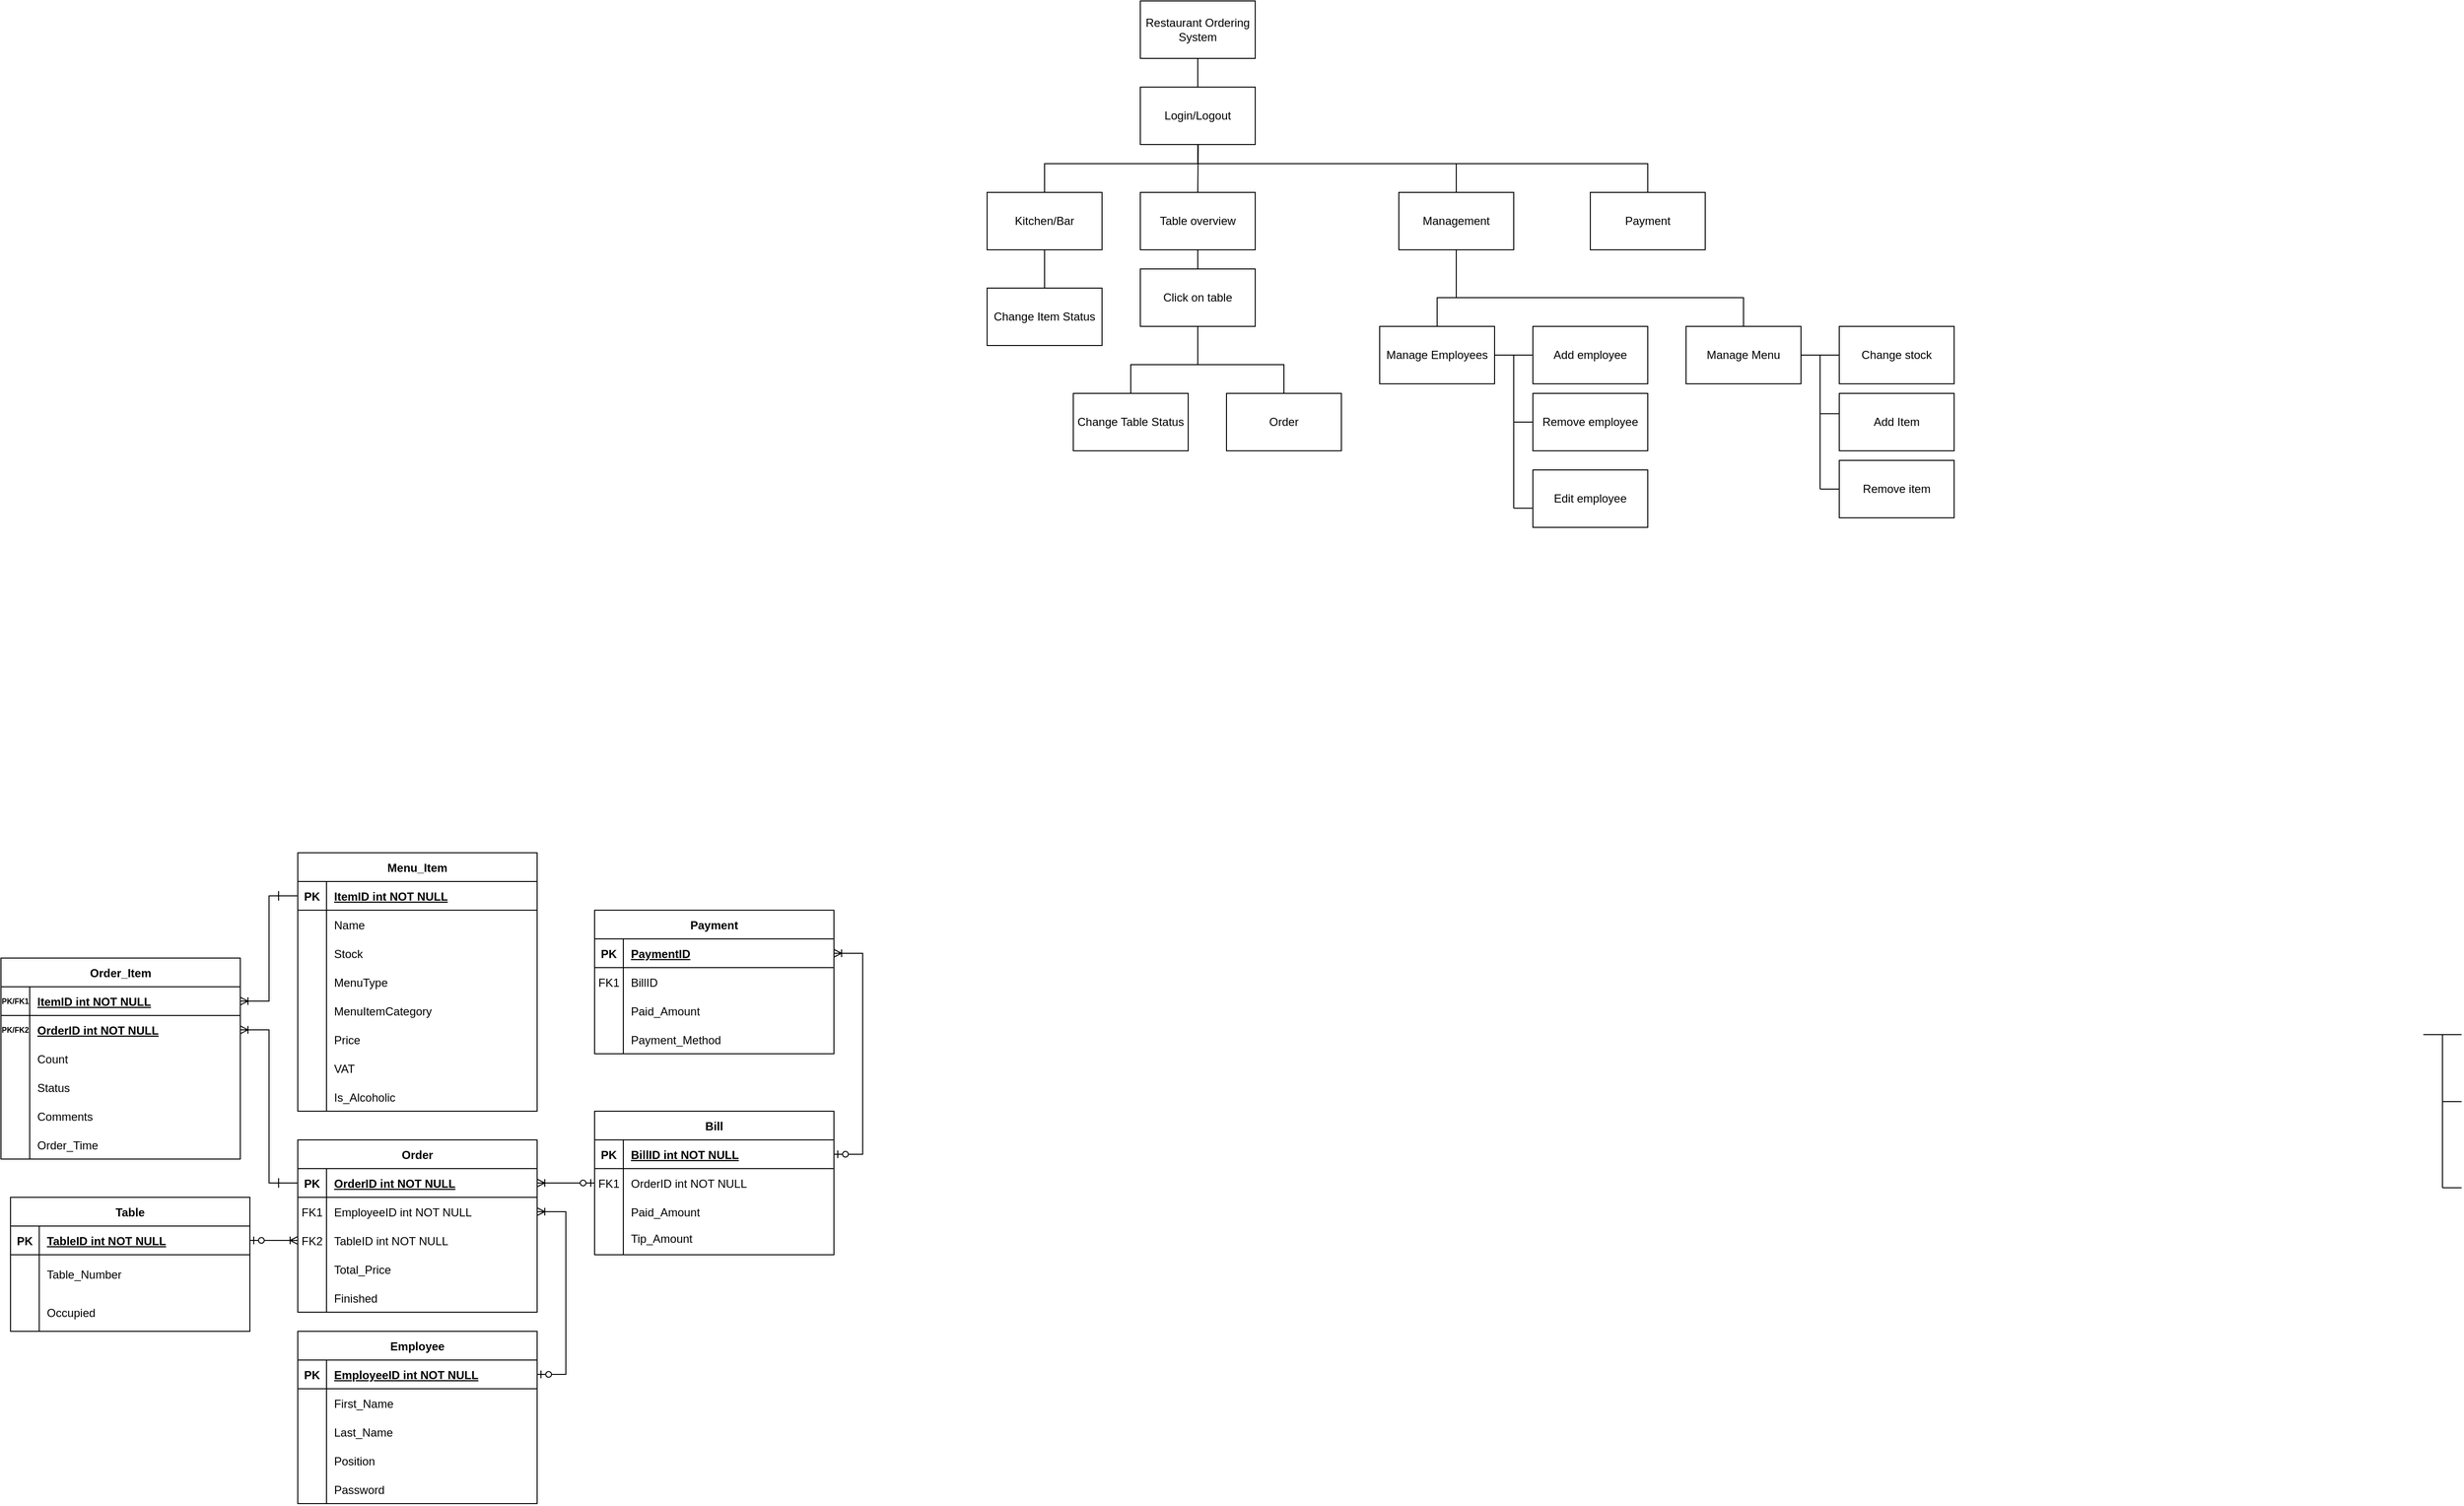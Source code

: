 <mxfile version="24.5.4" type="github">
  <diagram id="R2lEEEUBdFMjLlhIrx00" name="Page-1">
    <mxGraphModel dx="1018" dy="2791" grid="1" gridSize="10" guides="1" tooltips="1" connect="1" arrows="1" fold="1" page="1" pageScale="1" pageWidth="850" pageHeight="1100" math="0" shadow="0" extFonts="Permanent Marker^https://fonts.googleapis.com/css?family=Permanent+Marker">
      <root>
        <mxCell id="0" />
        <mxCell id="1" parent="0" />
        <mxCell id="b7wH9J0cJFTUyOy4iVLP-141" value="" style="group" vertex="1" connectable="0" parent="1">
          <mxGeometry x="100" y="-130" width="250.0" height="210" as="geometry" />
        </mxCell>
        <mxCell id="b7wH9J0cJFTUyOy4iVLP-11" value="Order_Item" style="shape=table;startSize=30;container=1;collapsible=1;childLayout=tableLayout;fixedRows=1;rowLines=0;fontStyle=1;align=center;resizeLast=1;" vertex="1" parent="b7wH9J0cJFTUyOy4iVLP-141">
          <mxGeometry width="250.0" height="210" as="geometry" />
        </mxCell>
        <mxCell id="b7wH9J0cJFTUyOy4iVLP-12" value="" style="shape=partialRectangle;collapsible=0;dropTarget=0;pointerEvents=0;fillColor=none;points=[[0,0.5],[1,0.5]];portConstraint=eastwest;top=0;left=0;right=0;bottom=1;" vertex="1" parent="b7wH9J0cJFTUyOy4iVLP-11">
          <mxGeometry y="30" width="250.0" height="30" as="geometry" />
        </mxCell>
        <mxCell id="b7wH9J0cJFTUyOy4iVLP-13" value="PK/FK1" style="shape=partialRectangle;overflow=hidden;connectable=0;fillColor=none;top=0;left=0;bottom=0;right=0;fontStyle=1;fontSize=8;" vertex="1" parent="b7wH9J0cJFTUyOy4iVLP-12">
          <mxGeometry width="30" height="30" as="geometry">
            <mxRectangle width="30" height="30" as="alternateBounds" />
          </mxGeometry>
        </mxCell>
        <mxCell id="b7wH9J0cJFTUyOy4iVLP-14" value="ItemID int NOT NULL " style="shape=partialRectangle;overflow=hidden;connectable=0;fillColor=none;top=0;left=0;bottom=0;right=0;align=left;spacingLeft=6;fontStyle=5;" vertex="1" parent="b7wH9J0cJFTUyOy4iVLP-12">
          <mxGeometry x="30" width="220.0" height="30" as="geometry">
            <mxRectangle width="220.0" height="30" as="alternateBounds" />
          </mxGeometry>
        </mxCell>
        <mxCell id="b7wH9J0cJFTUyOy4iVLP-15" value="" style="shape=partialRectangle;collapsible=0;dropTarget=0;pointerEvents=0;fillColor=none;points=[[0,0.5],[1,0.5]];portConstraint=eastwest;top=0;left=0;right=0;bottom=0;" vertex="1" parent="b7wH9J0cJFTUyOy4iVLP-11">
          <mxGeometry y="60" width="250.0" height="30" as="geometry" />
        </mxCell>
        <mxCell id="b7wH9J0cJFTUyOy4iVLP-16" value="PK/FK2" style="shape=partialRectangle;overflow=hidden;connectable=0;fillColor=none;top=0;left=0;bottom=0;right=0;fontSize=8;fontStyle=1" vertex="1" parent="b7wH9J0cJFTUyOy4iVLP-15">
          <mxGeometry width="30" height="30" as="geometry">
            <mxRectangle width="30" height="30" as="alternateBounds" />
          </mxGeometry>
        </mxCell>
        <mxCell id="b7wH9J0cJFTUyOy4iVLP-17" value="OrderID int NOT NULL" style="shape=partialRectangle;overflow=hidden;connectable=0;fillColor=none;top=0;left=0;bottom=0;right=0;align=left;spacingLeft=6;fontStyle=5" vertex="1" parent="b7wH9J0cJFTUyOy4iVLP-15">
          <mxGeometry x="30" width="220.0" height="30" as="geometry">
            <mxRectangle width="220.0" height="30" as="alternateBounds" />
          </mxGeometry>
        </mxCell>
        <mxCell id="b7wH9J0cJFTUyOy4iVLP-18" value="" style="shape=partialRectangle;collapsible=0;dropTarget=0;pointerEvents=0;fillColor=none;points=[[0,0.5],[1,0.5]];portConstraint=eastwest;top=0;left=0;right=0;bottom=0;" vertex="1" parent="b7wH9J0cJFTUyOy4iVLP-11">
          <mxGeometry y="90" width="250.0" height="30" as="geometry" />
        </mxCell>
        <mxCell id="b7wH9J0cJFTUyOy4iVLP-19" value="" style="shape=partialRectangle;overflow=hidden;connectable=0;fillColor=none;top=0;left=0;bottom=0;right=0;" vertex="1" parent="b7wH9J0cJFTUyOy4iVLP-18">
          <mxGeometry width="30" height="30" as="geometry">
            <mxRectangle width="30" height="30" as="alternateBounds" />
          </mxGeometry>
        </mxCell>
        <mxCell id="b7wH9J0cJFTUyOy4iVLP-20" value="Count" style="shape=partialRectangle;overflow=hidden;connectable=0;fillColor=none;top=0;left=0;bottom=0;right=0;align=left;spacingLeft=6;" vertex="1" parent="b7wH9J0cJFTUyOy4iVLP-18">
          <mxGeometry x="30" width="220.0" height="30" as="geometry">
            <mxRectangle width="220.0" height="30" as="alternateBounds" />
          </mxGeometry>
        </mxCell>
        <mxCell id="b7wH9J0cJFTUyOy4iVLP-134" value="" style="shape=partialRectangle;overflow=hidden;connectable=0;fillColor=none;top=0;left=0;bottom=0;right=0;" vertex="1" parent="b7wH9J0cJFTUyOy4iVLP-141">
          <mxGeometry y="120" width="30" height="30" as="geometry">
            <mxRectangle width="30" height="30" as="alternateBounds" />
          </mxGeometry>
        </mxCell>
        <mxCell id="b7wH9J0cJFTUyOy4iVLP-135" value="Status" style="shape=partialRectangle;overflow=hidden;connectable=0;fillColor=none;top=0;left=0;bottom=0;right=0;align=left;spacingLeft=6;" vertex="1" parent="b7wH9J0cJFTUyOy4iVLP-141">
          <mxGeometry x="30" y="120" width="220.0" height="30" as="geometry">
            <mxRectangle width="220.0" height="30" as="alternateBounds" />
          </mxGeometry>
        </mxCell>
        <mxCell id="b7wH9J0cJFTUyOy4iVLP-136" value="" style="shape=partialRectangle;overflow=hidden;connectable=0;fillColor=none;top=0;left=0;bottom=0;right=0;" vertex="1" parent="b7wH9J0cJFTUyOy4iVLP-141">
          <mxGeometry y="145" width="30" height="30" as="geometry">
            <mxRectangle width="30" height="30" as="alternateBounds" />
          </mxGeometry>
        </mxCell>
        <mxCell id="b7wH9J0cJFTUyOy4iVLP-137" value="Comments" style="shape=partialRectangle;overflow=hidden;connectable=0;fillColor=none;top=0;left=0;bottom=0;right=0;align=left;spacingLeft=6;" vertex="1" parent="b7wH9J0cJFTUyOy4iVLP-141">
          <mxGeometry x="30" y="150" width="220.0" height="30" as="geometry">
            <mxRectangle width="220.0" height="30" as="alternateBounds" />
          </mxGeometry>
        </mxCell>
        <mxCell id="b7wH9J0cJFTUyOy4iVLP-138" value="" style="shape=partialRectangle;overflow=hidden;connectable=0;fillColor=none;top=0;left=0;bottom=0;right=0;" vertex="1" parent="b7wH9J0cJFTUyOy4iVLP-141">
          <mxGeometry y="180" width="30" height="30" as="geometry">
            <mxRectangle width="30" height="30" as="alternateBounds" />
          </mxGeometry>
        </mxCell>
        <mxCell id="b7wH9J0cJFTUyOy4iVLP-139" value="Order_Time" style="shape=partialRectangle;overflow=hidden;connectable=0;fillColor=none;top=0;left=0;bottom=0;right=0;align=left;spacingLeft=6;" vertex="1" parent="b7wH9J0cJFTUyOy4iVLP-141">
          <mxGeometry x="30" y="180" width="220.0" height="30" as="geometry">
            <mxRectangle width="220.0" height="30" as="alternateBounds" />
          </mxGeometry>
        </mxCell>
        <mxCell id="b7wH9J0cJFTUyOy4iVLP-140" value="" style="endArrow=none;html=1;rounded=0;" edge="1" parent="b7wH9J0cJFTUyOy4iVLP-141">
          <mxGeometry width="50" height="50" relative="1" as="geometry">
            <mxPoint x="30" y="210" as="sourcePoint" />
            <mxPoint x="30" y="120" as="targetPoint" />
          </mxGeometry>
        </mxCell>
        <mxCell id="b7wH9J0cJFTUyOy4iVLP-147" value="" style="group" vertex="1" connectable="0" parent="1">
          <mxGeometry x="720" y="30" width="250" height="150" as="geometry" />
        </mxCell>
        <mxCell id="b7wH9J0cJFTUyOy4iVLP-119" value="Bill" style="shape=table;startSize=30;container=1;collapsible=1;childLayout=tableLayout;fixedRows=1;rowLines=0;fontStyle=1;align=center;resizeLast=1;" vertex="1" parent="b7wH9J0cJFTUyOy4iVLP-147">
          <mxGeometry width="250" height="150.0" as="geometry" />
        </mxCell>
        <mxCell id="b7wH9J0cJFTUyOy4iVLP-120" value="" style="shape=partialRectangle;collapsible=0;dropTarget=0;pointerEvents=0;fillColor=none;points=[[0,0.5],[1,0.5]];portConstraint=eastwest;top=0;left=0;right=0;bottom=1;" vertex="1" parent="b7wH9J0cJFTUyOy4iVLP-119">
          <mxGeometry y="30" width="250" height="30" as="geometry" />
        </mxCell>
        <mxCell id="b7wH9J0cJFTUyOy4iVLP-121" value="PK" style="shape=partialRectangle;overflow=hidden;connectable=0;fillColor=none;top=0;left=0;bottom=0;right=0;fontStyle=1;" vertex="1" parent="b7wH9J0cJFTUyOy4iVLP-120">
          <mxGeometry width="30" height="30" as="geometry">
            <mxRectangle width="30" height="30" as="alternateBounds" />
          </mxGeometry>
        </mxCell>
        <mxCell id="b7wH9J0cJFTUyOy4iVLP-122" value="BillID int NOT NULL " style="shape=partialRectangle;overflow=hidden;connectable=0;fillColor=none;top=0;left=0;bottom=0;right=0;align=left;spacingLeft=6;fontStyle=5;" vertex="1" parent="b7wH9J0cJFTUyOy4iVLP-120">
          <mxGeometry x="30" width="220" height="30" as="geometry">
            <mxRectangle width="220" height="30" as="alternateBounds" />
          </mxGeometry>
        </mxCell>
        <mxCell id="b7wH9J0cJFTUyOy4iVLP-123" value="" style="shape=partialRectangle;collapsible=0;dropTarget=0;pointerEvents=0;fillColor=none;points=[[0,0.5],[1,0.5]];portConstraint=eastwest;top=0;left=0;right=0;bottom=0;" vertex="1" parent="b7wH9J0cJFTUyOy4iVLP-119">
          <mxGeometry y="60" width="250" height="30" as="geometry" />
        </mxCell>
        <mxCell id="b7wH9J0cJFTUyOy4iVLP-124" value="FK1" style="shape=partialRectangle;overflow=hidden;connectable=0;fillColor=none;top=0;left=0;bottom=0;right=0;" vertex="1" parent="b7wH9J0cJFTUyOy4iVLP-123">
          <mxGeometry width="30" height="30" as="geometry">
            <mxRectangle width="30" height="30" as="alternateBounds" />
          </mxGeometry>
        </mxCell>
        <mxCell id="b7wH9J0cJFTUyOy4iVLP-125" value="OrderID int NOT NULL" style="shape=partialRectangle;overflow=hidden;connectable=0;fillColor=none;top=0;left=0;bottom=0;right=0;align=left;spacingLeft=6;" vertex="1" parent="b7wH9J0cJFTUyOy4iVLP-123">
          <mxGeometry x="30" width="220" height="30" as="geometry">
            <mxRectangle width="220" height="30" as="alternateBounds" />
          </mxGeometry>
        </mxCell>
        <mxCell id="b7wH9J0cJFTUyOy4iVLP-126" value="" style="shape=partialRectangle;collapsible=0;dropTarget=0;pointerEvents=0;fillColor=none;points=[[0,0.5],[1,0.5]];portConstraint=eastwest;top=0;left=0;right=0;bottom=0;" vertex="1" parent="b7wH9J0cJFTUyOy4iVLP-119">
          <mxGeometry y="90" width="250" height="30" as="geometry" />
        </mxCell>
        <mxCell id="b7wH9J0cJFTUyOy4iVLP-127" value="" style="shape=partialRectangle;overflow=hidden;connectable=0;fillColor=none;top=0;left=0;bottom=0;right=0;" vertex="1" parent="b7wH9J0cJFTUyOy4iVLP-126">
          <mxGeometry width="30" height="30" as="geometry">
            <mxRectangle width="30" height="30" as="alternateBounds" />
          </mxGeometry>
        </mxCell>
        <mxCell id="b7wH9J0cJFTUyOy4iVLP-128" value="Paid_Amount" style="shape=partialRectangle;overflow=hidden;connectable=0;fillColor=none;top=0;left=0;bottom=0;right=0;align=left;spacingLeft=6;" vertex="1" parent="b7wH9J0cJFTUyOy4iVLP-126">
          <mxGeometry x="30" width="220" height="30" as="geometry">
            <mxRectangle width="220" height="30" as="alternateBounds" />
          </mxGeometry>
        </mxCell>
        <mxCell id="b7wH9J0cJFTUyOy4iVLP-142" value="" style="shape=partialRectangle;overflow=hidden;connectable=0;fillColor=none;top=0;left=0;bottom=0;right=0;" vertex="1" parent="b7wH9J0cJFTUyOy4iVLP-147">
          <mxGeometry y="100" width="30" height="25" as="geometry">
            <mxRectangle width="30" height="30" as="alternateBounds" />
          </mxGeometry>
        </mxCell>
        <mxCell id="b7wH9J0cJFTUyOy4iVLP-143" value="Tip_Amount" style="shape=partialRectangle;overflow=hidden;connectable=0;fillColor=none;top=0;left=0;bottom=0;right=0;align=left;spacingLeft=6;" vertex="1" parent="b7wH9J0cJFTUyOy4iVLP-147">
          <mxGeometry x="30" y="120" width="220" height="25" as="geometry">
            <mxRectangle width="220" height="30" as="alternateBounds" />
          </mxGeometry>
        </mxCell>
        <mxCell id="b7wH9J0cJFTUyOy4iVLP-146" value="" style="endArrow=none;html=1;rounded=0;" edge="1" parent="b7wH9J0cJFTUyOy4iVLP-147">
          <mxGeometry width="50" height="50" relative="1" as="geometry">
            <mxPoint x="30" y="150" as="sourcePoint" />
            <mxPoint x="30" y="100" as="targetPoint" />
          </mxGeometry>
        </mxCell>
        <mxCell id="b7wH9J0cJFTUyOy4iVLP-159" value="" style="group" vertex="1" connectable="0" parent="1">
          <mxGeometry x="410" y="60" width="250" height="180" as="geometry" />
        </mxCell>
        <mxCell id="C-vyLk0tnHw3VtMMgP7b-2" value="Order" style="shape=table;startSize=30;container=1;collapsible=1;childLayout=tableLayout;fixedRows=1;rowLines=0;fontStyle=1;align=center;resizeLast=1;" parent="b7wH9J0cJFTUyOy4iVLP-159" vertex="1">
          <mxGeometry width="250" height="180" as="geometry" />
        </mxCell>
        <mxCell id="C-vyLk0tnHw3VtMMgP7b-3" value="" style="shape=partialRectangle;collapsible=0;dropTarget=0;pointerEvents=0;fillColor=none;points=[[0,0.5],[1,0.5]];portConstraint=eastwest;top=0;left=0;right=0;bottom=1;" parent="C-vyLk0tnHw3VtMMgP7b-2" vertex="1">
          <mxGeometry y="30" width="250" height="30" as="geometry" />
        </mxCell>
        <mxCell id="C-vyLk0tnHw3VtMMgP7b-4" value="PK" style="shape=partialRectangle;overflow=hidden;connectable=0;fillColor=none;top=0;left=0;bottom=0;right=0;fontStyle=1;" parent="C-vyLk0tnHw3VtMMgP7b-3" vertex="1">
          <mxGeometry width="30" height="30" as="geometry">
            <mxRectangle width="30" height="30" as="alternateBounds" />
          </mxGeometry>
        </mxCell>
        <mxCell id="C-vyLk0tnHw3VtMMgP7b-5" value="OrderID int NOT NULL " style="shape=partialRectangle;overflow=hidden;connectable=0;fillColor=none;top=0;left=0;bottom=0;right=0;align=left;spacingLeft=6;fontStyle=5;" parent="C-vyLk0tnHw3VtMMgP7b-3" vertex="1">
          <mxGeometry x="30" width="220" height="30" as="geometry">
            <mxRectangle width="220" height="30" as="alternateBounds" />
          </mxGeometry>
        </mxCell>
        <mxCell id="C-vyLk0tnHw3VtMMgP7b-6" value="" style="shape=partialRectangle;collapsible=0;dropTarget=0;pointerEvents=0;fillColor=none;points=[[0,0.5],[1,0.5]];portConstraint=eastwest;top=0;left=0;right=0;bottom=0;" parent="C-vyLk0tnHw3VtMMgP7b-2" vertex="1">
          <mxGeometry y="60" width="250" height="30" as="geometry" />
        </mxCell>
        <mxCell id="C-vyLk0tnHw3VtMMgP7b-7" value="FK1" style="shape=partialRectangle;overflow=hidden;connectable=0;fillColor=none;top=0;left=0;bottom=0;right=0;" parent="C-vyLk0tnHw3VtMMgP7b-6" vertex="1">
          <mxGeometry width="30" height="30" as="geometry">
            <mxRectangle width="30" height="30" as="alternateBounds" />
          </mxGeometry>
        </mxCell>
        <mxCell id="C-vyLk0tnHw3VtMMgP7b-8" value="EmployeeID int NOT NULL" style="shape=partialRectangle;overflow=hidden;connectable=0;fillColor=none;top=0;left=0;bottom=0;right=0;align=left;spacingLeft=6;" parent="C-vyLk0tnHw3VtMMgP7b-6" vertex="1">
          <mxGeometry x="30" width="220" height="30" as="geometry">
            <mxRectangle width="220" height="30" as="alternateBounds" />
          </mxGeometry>
        </mxCell>
        <mxCell id="C-vyLk0tnHw3VtMMgP7b-9" value="" style="shape=partialRectangle;collapsible=0;dropTarget=0;pointerEvents=0;fillColor=none;points=[[0,0.5],[1,0.5]];portConstraint=eastwest;top=0;left=0;right=0;bottom=0;" parent="C-vyLk0tnHw3VtMMgP7b-2" vertex="1">
          <mxGeometry y="90" width="250" height="30" as="geometry" />
        </mxCell>
        <mxCell id="C-vyLk0tnHw3VtMMgP7b-10" value="FK2" style="shape=partialRectangle;overflow=hidden;connectable=0;fillColor=none;top=0;left=0;bottom=0;right=0;" parent="C-vyLk0tnHw3VtMMgP7b-9" vertex="1">
          <mxGeometry width="30" height="30" as="geometry">
            <mxRectangle width="30" height="30" as="alternateBounds" />
          </mxGeometry>
        </mxCell>
        <mxCell id="C-vyLk0tnHw3VtMMgP7b-11" value="TableID int NOT NULL" style="shape=partialRectangle;overflow=hidden;connectable=0;fillColor=none;top=0;left=0;bottom=0;right=0;align=left;spacingLeft=6;" parent="C-vyLk0tnHw3VtMMgP7b-9" vertex="1">
          <mxGeometry x="30" width="220" height="30" as="geometry">
            <mxRectangle width="220" height="30" as="alternateBounds" />
          </mxGeometry>
        </mxCell>
        <mxCell id="b7wH9J0cJFTUyOy4iVLP-154" value="" style="shape=partialRectangle;overflow=hidden;connectable=0;fillColor=none;top=0;left=0;bottom=0;right=0;" vertex="1" parent="b7wH9J0cJFTUyOy4iVLP-159">
          <mxGeometry y="120" width="30" height="30" as="geometry">
            <mxRectangle width="30" height="30" as="alternateBounds" />
          </mxGeometry>
        </mxCell>
        <mxCell id="b7wH9J0cJFTUyOy4iVLP-155" value="Total_Price" style="shape=partialRectangle;overflow=hidden;connectable=0;fillColor=none;top=0;left=0;bottom=0;right=0;align=left;spacingLeft=6;" vertex="1" parent="b7wH9J0cJFTUyOy4iVLP-159">
          <mxGeometry x="30" y="120" width="220" height="30" as="geometry">
            <mxRectangle width="220" height="30" as="alternateBounds" />
          </mxGeometry>
        </mxCell>
        <mxCell id="b7wH9J0cJFTUyOy4iVLP-156" value="" style="shape=partialRectangle;overflow=hidden;connectable=0;fillColor=none;top=0;left=0;bottom=0;right=0;" vertex="1" parent="b7wH9J0cJFTUyOy4iVLP-159">
          <mxGeometry y="150" width="30" height="30" as="geometry">
            <mxRectangle width="30" height="30" as="alternateBounds" />
          </mxGeometry>
        </mxCell>
        <mxCell id="b7wH9J0cJFTUyOy4iVLP-157" value="Finished" style="shape=partialRectangle;overflow=hidden;connectable=0;fillColor=none;top=0;left=0;bottom=0;right=0;align=left;spacingLeft=6;" vertex="1" parent="b7wH9J0cJFTUyOy4iVLP-159">
          <mxGeometry x="30" y="150" width="220" height="30" as="geometry">
            <mxRectangle width="220" height="30" as="alternateBounds" />
          </mxGeometry>
        </mxCell>
        <mxCell id="b7wH9J0cJFTUyOy4iVLP-158" value="" style="endArrow=none;html=1;rounded=0;" edge="1" parent="b7wH9J0cJFTUyOy4iVLP-159">
          <mxGeometry width="50" height="50" relative="1" as="geometry">
            <mxPoint x="30" y="180" as="sourcePoint" />
            <mxPoint x="30" y="120" as="targetPoint" />
          </mxGeometry>
        </mxCell>
        <mxCell id="b7wH9J0cJFTUyOy4iVLP-160" value="" style="group" vertex="1" connectable="0" parent="1">
          <mxGeometry x="110" y="120" width="250" height="140" as="geometry" />
        </mxCell>
        <mxCell id="C-vyLk0tnHw3VtMMgP7b-23" value="Table" style="shape=table;startSize=30;container=1;collapsible=1;childLayout=tableLayout;fixedRows=1;rowLines=0;fontStyle=1;align=center;resizeLast=1;" parent="b7wH9J0cJFTUyOy4iVLP-160" vertex="1">
          <mxGeometry width="250" height="140" as="geometry" />
        </mxCell>
        <mxCell id="C-vyLk0tnHw3VtMMgP7b-24" value="" style="shape=partialRectangle;collapsible=0;dropTarget=0;pointerEvents=0;fillColor=none;points=[[0,0.5],[1,0.5]];portConstraint=eastwest;top=0;left=0;right=0;bottom=1;" parent="C-vyLk0tnHw3VtMMgP7b-23" vertex="1">
          <mxGeometry y="30" width="250" height="30" as="geometry" />
        </mxCell>
        <mxCell id="C-vyLk0tnHw3VtMMgP7b-25" value="PK" style="shape=partialRectangle;overflow=hidden;connectable=0;fillColor=none;top=0;left=0;bottom=0;right=0;fontStyle=1;" parent="C-vyLk0tnHw3VtMMgP7b-24" vertex="1">
          <mxGeometry width="30" height="30" as="geometry">
            <mxRectangle width="30" height="30" as="alternateBounds" />
          </mxGeometry>
        </mxCell>
        <mxCell id="C-vyLk0tnHw3VtMMgP7b-26" value="TableID int NOT NULL " style="shape=partialRectangle;overflow=hidden;connectable=0;fillColor=none;top=0;left=0;bottom=0;right=0;align=left;spacingLeft=6;fontStyle=5;" parent="C-vyLk0tnHw3VtMMgP7b-24" vertex="1">
          <mxGeometry x="30" width="220" height="30" as="geometry">
            <mxRectangle width="220" height="30" as="alternateBounds" />
          </mxGeometry>
        </mxCell>
        <mxCell id="C-vyLk0tnHw3VtMMgP7b-27" value="" style="shape=partialRectangle;collapsible=0;dropTarget=0;pointerEvents=0;fillColor=none;points=[[0,0.5],[1,0.5]];portConstraint=eastwest;top=0;left=0;right=0;bottom=0;" parent="C-vyLk0tnHw3VtMMgP7b-23" vertex="1">
          <mxGeometry y="60" width="250" height="40" as="geometry" />
        </mxCell>
        <mxCell id="C-vyLk0tnHw3VtMMgP7b-28" value="" style="shape=partialRectangle;overflow=hidden;connectable=0;fillColor=none;top=0;left=0;bottom=0;right=0;" parent="C-vyLk0tnHw3VtMMgP7b-27" vertex="1">
          <mxGeometry width="30" height="40" as="geometry">
            <mxRectangle width="30" height="40" as="alternateBounds" />
          </mxGeometry>
        </mxCell>
        <mxCell id="C-vyLk0tnHw3VtMMgP7b-29" value="Table_Number" style="shape=partialRectangle;overflow=hidden;connectable=0;fillColor=none;top=0;left=0;bottom=0;right=0;align=left;spacingLeft=6;" parent="C-vyLk0tnHw3VtMMgP7b-27" vertex="1">
          <mxGeometry x="30" width="220" height="40" as="geometry">
            <mxRectangle width="220" height="40" as="alternateBounds" />
          </mxGeometry>
        </mxCell>
        <mxCell id="b7wH9J0cJFTUyOy4iVLP-148" value="" style="shape=partialRectangle;overflow=hidden;connectable=0;fillColor=none;top=0;left=0;bottom=0;right=0;" vertex="1" parent="b7wH9J0cJFTUyOy4iVLP-160">
          <mxGeometry y="100" width="30" height="40" as="geometry">
            <mxRectangle width="30" height="40" as="alternateBounds" />
          </mxGeometry>
        </mxCell>
        <mxCell id="b7wH9J0cJFTUyOy4iVLP-149" value="Occupied" style="shape=partialRectangle;overflow=hidden;connectable=0;fillColor=none;top=0;left=0;bottom=0;right=0;align=left;spacingLeft=6;" vertex="1" parent="b7wH9J0cJFTUyOy4iVLP-160">
          <mxGeometry x="30" y="100" width="220" height="40" as="geometry">
            <mxRectangle width="220" height="40" as="alternateBounds" />
          </mxGeometry>
        </mxCell>
        <mxCell id="b7wH9J0cJFTUyOy4iVLP-152" value="" style="endArrow=none;html=1;rounded=0;" edge="1" parent="b7wH9J0cJFTUyOy4iVLP-160">
          <mxGeometry width="50" height="50" relative="1" as="geometry">
            <mxPoint x="30" y="140" as="sourcePoint" />
            <mxPoint x="30" y="100" as="targetPoint" />
          </mxGeometry>
        </mxCell>
        <mxCell id="b7wH9J0cJFTUyOy4iVLP-166" value="" style="group" vertex="1" connectable="0" parent="1">
          <mxGeometry x="410" y="260" width="250" height="180" as="geometry" />
        </mxCell>
        <mxCell id="C-vyLk0tnHw3VtMMgP7b-13" value="Employee" style="shape=table;startSize=30;container=1;collapsible=1;childLayout=tableLayout;fixedRows=1;rowLines=0;fontStyle=1;align=center;resizeLast=1;" parent="b7wH9J0cJFTUyOy4iVLP-166" vertex="1">
          <mxGeometry width="250" height="180" as="geometry" />
        </mxCell>
        <mxCell id="C-vyLk0tnHw3VtMMgP7b-14" value="" style="shape=partialRectangle;collapsible=0;dropTarget=0;pointerEvents=0;fillColor=none;points=[[0,0.5],[1,0.5]];portConstraint=eastwest;top=0;left=0;right=0;bottom=1;" parent="C-vyLk0tnHw3VtMMgP7b-13" vertex="1">
          <mxGeometry y="30" width="250" height="30" as="geometry" />
        </mxCell>
        <mxCell id="C-vyLk0tnHw3VtMMgP7b-15" value="PK" style="shape=partialRectangle;overflow=hidden;connectable=0;fillColor=none;top=0;left=0;bottom=0;right=0;fontStyle=1;" parent="C-vyLk0tnHw3VtMMgP7b-14" vertex="1">
          <mxGeometry width="30" height="30" as="geometry">
            <mxRectangle width="30" height="30" as="alternateBounds" />
          </mxGeometry>
        </mxCell>
        <mxCell id="C-vyLk0tnHw3VtMMgP7b-16" value="EmployeeID int NOT NULL " style="shape=partialRectangle;overflow=hidden;connectable=0;fillColor=none;top=0;left=0;bottom=0;right=0;align=left;spacingLeft=6;fontStyle=5;" parent="C-vyLk0tnHw3VtMMgP7b-14" vertex="1">
          <mxGeometry x="30" width="220" height="30" as="geometry">
            <mxRectangle width="220" height="30" as="alternateBounds" />
          </mxGeometry>
        </mxCell>
        <mxCell id="C-vyLk0tnHw3VtMMgP7b-17" value="" style="shape=partialRectangle;collapsible=0;dropTarget=0;pointerEvents=0;fillColor=none;points=[[0,0.5],[1,0.5]];portConstraint=eastwest;top=0;left=0;right=0;bottom=0;" parent="C-vyLk0tnHw3VtMMgP7b-13" vertex="1">
          <mxGeometry y="60" width="250" height="30" as="geometry" />
        </mxCell>
        <mxCell id="C-vyLk0tnHw3VtMMgP7b-18" value="" style="shape=partialRectangle;overflow=hidden;connectable=0;fillColor=none;top=0;left=0;bottom=0;right=0;" parent="C-vyLk0tnHw3VtMMgP7b-17" vertex="1">
          <mxGeometry width="30" height="30" as="geometry">
            <mxRectangle width="30" height="30" as="alternateBounds" />
          </mxGeometry>
        </mxCell>
        <mxCell id="C-vyLk0tnHw3VtMMgP7b-19" value="First_Name" style="shape=partialRectangle;overflow=hidden;connectable=0;fillColor=none;top=0;left=0;bottom=0;right=0;align=left;spacingLeft=6;" parent="C-vyLk0tnHw3VtMMgP7b-17" vertex="1">
          <mxGeometry x="30" width="220" height="30" as="geometry">
            <mxRectangle width="220" height="30" as="alternateBounds" />
          </mxGeometry>
        </mxCell>
        <mxCell id="C-vyLk0tnHw3VtMMgP7b-20" value="" style="shape=partialRectangle;collapsible=0;dropTarget=0;pointerEvents=0;fillColor=none;points=[[0,0.5],[1,0.5]];portConstraint=eastwest;top=0;left=0;right=0;bottom=0;" parent="C-vyLk0tnHw3VtMMgP7b-13" vertex="1">
          <mxGeometry y="90" width="250" height="30" as="geometry" />
        </mxCell>
        <mxCell id="C-vyLk0tnHw3VtMMgP7b-21" value="" style="shape=partialRectangle;overflow=hidden;connectable=0;fillColor=none;top=0;left=0;bottom=0;right=0;" parent="C-vyLk0tnHw3VtMMgP7b-20" vertex="1">
          <mxGeometry width="30" height="30" as="geometry">
            <mxRectangle width="30" height="30" as="alternateBounds" />
          </mxGeometry>
        </mxCell>
        <mxCell id="C-vyLk0tnHw3VtMMgP7b-22" value="Last_Name" style="shape=partialRectangle;overflow=hidden;connectable=0;fillColor=none;top=0;left=0;bottom=0;right=0;align=left;spacingLeft=6;" parent="C-vyLk0tnHw3VtMMgP7b-20" vertex="1">
          <mxGeometry x="30" width="220" height="30" as="geometry">
            <mxRectangle width="220" height="30" as="alternateBounds" />
          </mxGeometry>
        </mxCell>
        <mxCell id="b7wH9J0cJFTUyOy4iVLP-161" value="" style="shape=partialRectangle;overflow=hidden;connectable=0;fillColor=none;top=0;left=0;bottom=0;right=0;" vertex="1" parent="b7wH9J0cJFTUyOy4iVLP-166">
          <mxGeometry y="120" width="30" height="30" as="geometry">
            <mxRectangle width="30" height="30" as="alternateBounds" />
          </mxGeometry>
        </mxCell>
        <mxCell id="b7wH9J0cJFTUyOy4iVLP-162" value="Position" style="shape=partialRectangle;overflow=hidden;connectable=0;fillColor=none;top=0;left=0;bottom=0;right=0;align=left;spacingLeft=6;" vertex="1" parent="b7wH9J0cJFTUyOy4iVLP-166">
          <mxGeometry x="30" y="120" width="220" height="30" as="geometry">
            <mxRectangle width="220" height="30" as="alternateBounds" />
          </mxGeometry>
        </mxCell>
        <mxCell id="b7wH9J0cJFTUyOy4iVLP-163" value="" style="shape=partialRectangle;overflow=hidden;connectable=0;fillColor=none;top=0;left=0;bottom=0;right=0;" vertex="1" parent="b7wH9J0cJFTUyOy4iVLP-166">
          <mxGeometry y="150" width="30" height="30" as="geometry">
            <mxRectangle width="30" height="30" as="alternateBounds" />
          </mxGeometry>
        </mxCell>
        <mxCell id="b7wH9J0cJFTUyOy4iVLP-164" value="Password" style="shape=partialRectangle;overflow=hidden;connectable=0;fillColor=none;top=0;left=0;bottom=0;right=0;align=left;spacingLeft=6;" vertex="1" parent="b7wH9J0cJFTUyOy4iVLP-166">
          <mxGeometry x="30" y="150" width="220" height="30" as="geometry">
            <mxRectangle width="220" height="30" as="alternateBounds" />
          </mxGeometry>
        </mxCell>
        <mxCell id="b7wH9J0cJFTUyOy4iVLP-165" value="" style="endArrow=none;html=1;rounded=0;" edge="1" parent="b7wH9J0cJFTUyOy4iVLP-166">
          <mxGeometry width="50" height="50" relative="1" as="geometry">
            <mxPoint x="30" y="180" as="sourcePoint" />
            <mxPoint x="30" y="120" as="targetPoint" />
          </mxGeometry>
        </mxCell>
        <mxCell id="b7wH9J0cJFTUyOy4iVLP-181" value="" style="group" vertex="1" connectable="0" parent="1">
          <mxGeometry x="410" y="-240" width="250" height="270" as="geometry" />
        </mxCell>
        <mxCell id="b7wH9J0cJFTUyOy4iVLP-1" value="Menu_Item" style="shape=table;startSize=30;container=1;collapsible=1;childLayout=tableLayout;fixedRows=1;rowLines=0;fontStyle=1;align=center;resizeLast=1;" vertex="1" parent="b7wH9J0cJFTUyOy4iVLP-181">
          <mxGeometry width="250" height="270" as="geometry" />
        </mxCell>
        <mxCell id="b7wH9J0cJFTUyOy4iVLP-2" value="" style="shape=partialRectangle;collapsible=0;dropTarget=0;pointerEvents=0;fillColor=none;points=[[0,0.5],[1,0.5]];portConstraint=eastwest;top=0;left=0;right=0;bottom=1;" vertex="1" parent="b7wH9J0cJFTUyOy4iVLP-1">
          <mxGeometry y="30" width="250" height="30" as="geometry" />
        </mxCell>
        <mxCell id="b7wH9J0cJFTUyOy4iVLP-3" value="PK" style="shape=partialRectangle;overflow=hidden;connectable=0;fillColor=none;top=0;left=0;bottom=0;right=0;fontStyle=1;" vertex="1" parent="b7wH9J0cJFTUyOy4iVLP-2">
          <mxGeometry width="30" height="30" as="geometry">
            <mxRectangle width="30" height="30" as="alternateBounds" />
          </mxGeometry>
        </mxCell>
        <mxCell id="b7wH9J0cJFTUyOy4iVLP-4" value="ItemID int NOT NULL " style="shape=partialRectangle;overflow=hidden;connectable=0;fillColor=none;top=0;left=0;bottom=0;right=0;align=left;spacingLeft=6;fontStyle=5;" vertex="1" parent="b7wH9J0cJFTUyOy4iVLP-2">
          <mxGeometry x="30" width="220" height="30" as="geometry">
            <mxRectangle width="220" height="30" as="alternateBounds" />
          </mxGeometry>
        </mxCell>
        <mxCell id="b7wH9J0cJFTUyOy4iVLP-5" value="" style="shape=partialRectangle;collapsible=0;dropTarget=0;pointerEvents=0;fillColor=none;points=[[0,0.5],[1,0.5]];portConstraint=eastwest;top=0;left=0;right=0;bottom=0;" vertex="1" parent="b7wH9J0cJFTUyOy4iVLP-1">
          <mxGeometry y="60" width="250" height="30" as="geometry" />
        </mxCell>
        <mxCell id="b7wH9J0cJFTUyOy4iVLP-6" value="" style="shape=partialRectangle;overflow=hidden;connectable=0;fillColor=none;top=0;left=0;bottom=0;right=0;" vertex="1" parent="b7wH9J0cJFTUyOy4iVLP-5">
          <mxGeometry width="30" height="30" as="geometry">
            <mxRectangle width="30" height="30" as="alternateBounds" />
          </mxGeometry>
        </mxCell>
        <mxCell id="b7wH9J0cJFTUyOy4iVLP-7" value="Name" style="shape=partialRectangle;overflow=hidden;connectable=0;fillColor=none;top=0;left=0;bottom=0;right=0;align=left;spacingLeft=6;" vertex="1" parent="b7wH9J0cJFTUyOy4iVLP-5">
          <mxGeometry x="30" width="220" height="30" as="geometry">
            <mxRectangle width="220" height="30" as="alternateBounds" />
          </mxGeometry>
        </mxCell>
        <mxCell id="b7wH9J0cJFTUyOy4iVLP-8" value="" style="shape=partialRectangle;collapsible=0;dropTarget=0;pointerEvents=0;fillColor=none;points=[[0,0.5],[1,0.5]];portConstraint=eastwest;top=0;left=0;right=0;bottom=0;" vertex="1" parent="b7wH9J0cJFTUyOy4iVLP-1">
          <mxGeometry y="90" width="250" height="30" as="geometry" />
        </mxCell>
        <mxCell id="b7wH9J0cJFTUyOy4iVLP-9" value="" style="shape=partialRectangle;overflow=hidden;connectable=0;fillColor=none;top=0;left=0;bottom=0;right=0;" vertex="1" parent="b7wH9J0cJFTUyOy4iVLP-8">
          <mxGeometry width="30" height="30" as="geometry">
            <mxRectangle width="30" height="30" as="alternateBounds" />
          </mxGeometry>
        </mxCell>
        <mxCell id="b7wH9J0cJFTUyOy4iVLP-10" value="Stock" style="shape=partialRectangle;overflow=hidden;connectable=0;fillColor=none;top=0;left=0;bottom=0;right=0;align=left;spacingLeft=6;" vertex="1" parent="b7wH9J0cJFTUyOy4iVLP-8">
          <mxGeometry x="30" width="220" height="30" as="geometry">
            <mxRectangle width="220" height="30" as="alternateBounds" />
          </mxGeometry>
        </mxCell>
        <mxCell id="b7wH9J0cJFTUyOy4iVLP-167" value="" style="shape=partialRectangle;overflow=hidden;connectable=0;fillColor=none;top=0;left=0;bottom=0;right=0;" vertex="1" parent="b7wH9J0cJFTUyOy4iVLP-181">
          <mxGeometry y="120" width="30" height="30" as="geometry">
            <mxRectangle width="30" height="30" as="alternateBounds" />
          </mxGeometry>
        </mxCell>
        <mxCell id="b7wH9J0cJFTUyOy4iVLP-168" value="MenuType" style="shape=partialRectangle;overflow=hidden;connectable=0;fillColor=none;top=0;left=0;bottom=0;right=0;align=left;spacingLeft=6;" vertex="1" parent="b7wH9J0cJFTUyOy4iVLP-181">
          <mxGeometry x="30" y="120" width="220" height="30" as="geometry">
            <mxRectangle width="220" height="30" as="alternateBounds" />
          </mxGeometry>
        </mxCell>
        <mxCell id="b7wH9J0cJFTUyOy4iVLP-172" value="" style="shape=partialRectangle;overflow=hidden;connectable=0;fillColor=none;top=0;left=0;bottom=0;right=0;" vertex="1" parent="b7wH9J0cJFTUyOy4iVLP-181">
          <mxGeometry y="150" width="30" height="30" as="geometry">
            <mxRectangle width="30" height="30" as="alternateBounds" />
          </mxGeometry>
        </mxCell>
        <mxCell id="b7wH9J0cJFTUyOy4iVLP-173" value="MenuItemCategory" style="shape=partialRectangle;overflow=hidden;connectable=0;fillColor=none;top=0;left=0;bottom=0;right=0;align=left;spacingLeft=6;" vertex="1" parent="b7wH9J0cJFTUyOy4iVLP-181">
          <mxGeometry x="30" y="150" width="220" height="30" as="geometry">
            <mxRectangle width="220" height="30" as="alternateBounds" />
          </mxGeometry>
        </mxCell>
        <mxCell id="b7wH9J0cJFTUyOy4iVLP-174" value="" style="shape=partialRectangle;overflow=hidden;connectable=0;fillColor=none;top=0;left=0;bottom=0;right=0;" vertex="1" parent="b7wH9J0cJFTUyOy4iVLP-181">
          <mxGeometry y="180" width="30" height="30" as="geometry">
            <mxRectangle width="30" height="30" as="alternateBounds" />
          </mxGeometry>
        </mxCell>
        <mxCell id="b7wH9J0cJFTUyOy4iVLP-175" value="Price" style="shape=partialRectangle;overflow=hidden;connectable=0;fillColor=none;top=0;left=0;bottom=0;right=0;align=left;spacingLeft=6;" vertex="1" parent="b7wH9J0cJFTUyOy4iVLP-181">
          <mxGeometry x="30" y="180" width="220" height="30" as="geometry">
            <mxRectangle width="220" height="30" as="alternateBounds" />
          </mxGeometry>
        </mxCell>
        <mxCell id="b7wH9J0cJFTUyOy4iVLP-176" value="" style="shape=partialRectangle;overflow=hidden;connectable=0;fillColor=none;top=0;left=0;bottom=0;right=0;" vertex="1" parent="b7wH9J0cJFTUyOy4iVLP-181">
          <mxGeometry y="210" width="30" height="30" as="geometry">
            <mxRectangle width="30" height="30" as="alternateBounds" />
          </mxGeometry>
        </mxCell>
        <mxCell id="b7wH9J0cJFTUyOy4iVLP-177" value="VAT" style="shape=partialRectangle;overflow=hidden;connectable=0;fillColor=none;top=0;left=0;bottom=0;right=0;align=left;spacingLeft=6;" vertex="1" parent="b7wH9J0cJFTUyOy4iVLP-181">
          <mxGeometry x="30" y="210" width="220" height="30" as="geometry">
            <mxRectangle width="220" height="30" as="alternateBounds" />
          </mxGeometry>
        </mxCell>
        <mxCell id="b7wH9J0cJFTUyOy4iVLP-178" value="" style="shape=partialRectangle;overflow=hidden;connectable=0;fillColor=none;top=0;left=0;bottom=0;right=0;" vertex="1" parent="b7wH9J0cJFTUyOy4iVLP-181">
          <mxGeometry y="240" width="30" height="30" as="geometry">
            <mxRectangle width="30" height="30" as="alternateBounds" />
          </mxGeometry>
        </mxCell>
        <mxCell id="b7wH9J0cJFTUyOy4iVLP-179" value="Is_Alcoholic" style="shape=partialRectangle;overflow=hidden;connectable=0;fillColor=none;top=0;left=0;bottom=0;right=0;align=left;spacingLeft=6;" vertex="1" parent="b7wH9J0cJFTUyOy4iVLP-181">
          <mxGeometry x="30" y="240" width="220" height="30" as="geometry">
            <mxRectangle width="220" height="30" as="alternateBounds" />
          </mxGeometry>
        </mxCell>
        <mxCell id="b7wH9J0cJFTUyOy4iVLP-180" value="" style="endArrow=none;html=1;rounded=0;" edge="1" parent="b7wH9J0cJFTUyOy4iVLP-181">
          <mxGeometry width="50" height="50" relative="1" as="geometry">
            <mxPoint x="30" y="270" as="sourcePoint" />
            <mxPoint x="30" y="120" as="targetPoint" />
          </mxGeometry>
        </mxCell>
        <mxCell id="b7wH9J0cJFTUyOy4iVLP-182" value="" style="edgeStyle=entityRelationEdgeStyle;fontSize=12;html=1;endArrow=ERoneToMany;startArrow=ERzeroToOne;rounded=0;" edge="1" parent="1" source="C-vyLk0tnHw3VtMMgP7b-24" target="C-vyLk0tnHw3VtMMgP7b-9">
          <mxGeometry width="100" height="100" relative="1" as="geometry">
            <mxPoint x="80" y="330" as="sourcePoint" />
            <mxPoint x="230" y="270" as="targetPoint" />
          </mxGeometry>
        </mxCell>
        <mxCell id="b7wH9J0cJFTUyOy4iVLP-183" value="" style="edgeStyle=entityRelationEdgeStyle;fontSize=12;html=1;endArrow=ERoneToMany;startArrow=ERzeroToOne;rounded=0;" edge="1" parent="1" source="C-vyLk0tnHw3VtMMgP7b-14" target="C-vyLk0tnHw3VtMMgP7b-6">
          <mxGeometry width="100" height="100" relative="1" as="geometry">
            <mxPoint x="50" y="400" as="sourcePoint" />
            <mxPoint x="110" y="300" as="targetPoint" />
          </mxGeometry>
        </mxCell>
        <mxCell id="b7wH9J0cJFTUyOy4iVLP-184" value="" style="edgeStyle=entityRelationEdgeStyle;fontSize=12;html=1;endArrow=ERoneToMany;startArrow=ERzeroToOne;rounded=0;" edge="1" parent="1" source="b7wH9J0cJFTUyOy4iVLP-123" target="C-vyLk0tnHw3VtMMgP7b-3">
          <mxGeometry width="100" height="100" relative="1" as="geometry">
            <mxPoint x="30" y="490" as="sourcePoint" />
            <mxPoint x="-60" y="180" as="targetPoint" />
          </mxGeometry>
        </mxCell>
        <mxCell id="b7wH9J0cJFTUyOy4iVLP-187" value="" style="edgeStyle=entityRelationEdgeStyle;fontSize=12;html=1;endArrow=ERoneToMany;rounded=0;" edge="1" parent="1" source="b7wH9J0cJFTUyOy4iVLP-2" target="b7wH9J0cJFTUyOy4iVLP-12">
          <mxGeometry width="100" height="100" relative="1" as="geometry">
            <mxPoint x="650" y="-285" as="sourcePoint" />
            <mxPoint x="930" y="-10" as="targetPoint" />
          </mxGeometry>
        </mxCell>
        <mxCell id="b7wH9J0cJFTUyOy4iVLP-188" value="" style="edgeStyle=entityRelationEdgeStyle;fontSize=12;html=1;endArrow=ERoneToMany;rounded=0;" edge="1" parent="1" source="C-vyLk0tnHw3VtMMgP7b-3" target="b7wH9J0cJFTUyOy4iVLP-15">
          <mxGeometry width="100" height="100" relative="1" as="geometry">
            <mxPoint x="330" y="130" as="sourcePoint" />
            <mxPoint x="320" y="10" as="targetPoint" />
            <Array as="points">
              <mxPoint x="400" y="165" />
              <mxPoint x="110" y="125" />
            </Array>
          </mxGeometry>
        </mxCell>
        <mxCell id="b7wH9J0cJFTUyOy4iVLP-192" value="" style="endArrow=none;html=1;rounded=0;" edge="1" parent="1">
          <mxGeometry width="50" height="50" relative="1" as="geometry">
            <mxPoint x="390" y="-190" as="sourcePoint" />
            <mxPoint x="390" y="-200" as="targetPoint" />
          </mxGeometry>
        </mxCell>
        <mxCell id="b7wH9J0cJFTUyOy4iVLP-193" value="" style="endArrow=none;html=1;rounded=0;" edge="1" parent="1">
          <mxGeometry width="50" height="50" relative="1" as="geometry">
            <mxPoint x="390" y="110" as="sourcePoint" />
            <mxPoint x="390" y="100" as="targetPoint" />
          </mxGeometry>
        </mxCell>
        <mxCell id="b7wH9J0cJFTUyOy4iVLP-194" value="" style="group" vertex="1" connectable="0" parent="1">
          <mxGeometry x="720" y="-180" width="250" height="180" as="geometry" />
        </mxCell>
        <mxCell id="b7wH9J0cJFTUyOy4iVLP-195" value="Payment" style="shape=table;startSize=30;container=1;collapsible=1;childLayout=tableLayout;fixedRows=1;rowLines=0;fontStyle=1;align=center;resizeLast=1;" vertex="1" parent="b7wH9J0cJFTUyOy4iVLP-194">
          <mxGeometry width="250" height="150" as="geometry" />
        </mxCell>
        <mxCell id="b7wH9J0cJFTUyOy4iVLP-196" value="" style="shape=partialRectangle;collapsible=0;dropTarget=0;pointerEvents=0;fillColor=none;points=[[0,0.5],[1,0.5]];portConstraint=eastwest;top=0;left=0;right=0;bottom=1;" vertex="1" parent="b7wH9J0cJFTUyOy4iVLP-195">
          <mxGeometry y="30" width="250" height="30" as="geometry" />
        </mxCell>
        <mxCell id="b7wH9J0cJFTUyOy4iVLP-197" value="PK" style="shape=partialRectangle;overflow=hidden;connectable=0;fillColor=none;top=0;left=0;bottom=0;right=0;fontStyle=1;" vertex="1" parent="b7wH9J0cJFTUyOy4iVLP-196">
          <mxGeometry width="30" height="30" as="geometry">
            <mxRectangle width="30" height="30" as="alternateBounds" />
          </mxGeometry>
        </mxCell>
        <mxCell id="b7wH9J0cJFTUyOy4iVLP-198" value="PaymentID" style="shape=partialRectangle;overflow=hidden;connectable=0;fillColor=none;top=0;left=0;bottom=0;right=0;align=left;spacingLeft=6;fontStyle=5;" vertex="1" parent="b7wH9J0cJFTUyOy4iVLP-196">
          <mxGeometry x="30" width="220" height="30" as="geometry">
            <mxRectangle width="220" height="30" as="alternateBounds" />
          </mxGeometry>
        </mxCell>
        <mxCell id="b7wH9J0cJFTUyOy4iVLP-199" value="" style="shape=partialRectangle;collapsible=0;dropTarget=0;pointerEvents=0;fillColor=none;points=[[0,0.5],[1,0.5]];portConstraint=eastwest;top=0;left=0;right=0;bottom=0;" vertex="1" parent="b7wH9J0cJFTUyOy4iVLP-195">
          <mxGeometry y="60" width="250" height="30" as="geometry" />
        </mxCell>
        <mxCell id="b7wH9J0cJFTUyOy4iVLP-200" value="FK1" style="shape=partialRectangle;overflow=hidden;connectable=0;fillColor=none;top=0;left=0;bottom=0;right=0;" vertex="1" parent="b7wH9J0cJFTUyOy4iVLP-199">
          <mxGeometry width="30" height="30" as="geometry">
            <mxRectangle width="30" height="30" as="alternateBounds" />
          </mxGeometry>
        </mxCell>
        <mxCell id="b7wH9J0cJFTUyOy4iVLP-201" value="BillID" style="shape=partialRectangle;overflow=hidden;connectable=0;fillColor=none;top=0;left=0;bottom=0;right=0;align=left;spacingLeft=6;" vertex="1" parent="b7wH9J0cJFTUyOy4iVLP-199">
          <mxGeometry x="30" width="220" height="30" as="geometry">
            <mxRectangle width="220" height="30" as="alternateBounds" />
          </mxGeometry>
        </mxCell>
        <mxCell id="b7wH9J0cJFTUyOy4iVLP-202" value="" style="shape=partialRectangle;collapsible=0;dropTarget=0;pointerEvents=0;fillColor=none;points=[[0,0.5],[1,0.5]];portConstraint=eastwest;top=0;left=0;right=0;bottom=0;" vertex="1" parent="b7wH9J0cJFTUyOy4iVLP-195">
          <mxGeometry y="90" width="250" height="30" as="geometry" />
        </mxCell>
        <mxCell id="b7wH9J0cJFTUyOy4iVLP-203" value="" style="shape=partialRectangle;overflow=hidden;connectable=0;fillColor=none;top=0;left=0;bottom=0;right=0;" vertex="1" parent="b7wH9J0cJFTUyOy4iVLP-202">
          <mxGeometry width="30" height="30" as="geometry">
            <mxRectangle width="30" height="30" as="alternateBounds" />
          </mxGeometry>
        </mxCell>
        <mxCell id="b7wH9J0cJFTUyOy4iVLP-204" value="Paid_Amount" style="shape=partialRectangle;overflow=hidden;connectable=0;fillColor=none;top=0;left=0;bottom=0;right=0;align=left;spacingLeft=6;" vertex="1" parent="b7wH9J0cJFTUyOy4iVLP-202">
          <mxGeometry x="30" width="220" height="30" as="geometry">
            <mxRectangle width="220" height="30" as="alternateBounds" />
          </mxGeometry>
        </mxCell>
        <mxCell id="b7wH9J0cJFTUyOy4iVLP-205" value="" style="shape=partialRectangle;overflow=hidden;connectable=0;fillColor=none;top=0;left=0;bottom=0;right=0;" vertex="1" parent="b7wH9J0cJFTUyOy4iVLP-194">
          <mxGeometry y="120" width="30" height="30" as="geometry">
            <mxRectangle width="30" height="30" as="alternateBounds" />
          </mxGeometry>
        </mxCell>
        <mxCell id="b7wH9J0cJFTUyOy4iVLP-206" value="Payment_Method" style="shape=partialRectangle;overflow=hidden;connectable=0;fillColor=none;top=0;left=0;bottom=0;right=0;align=left;spacingLeft=6;" vertex="1" parent="b7wH9J0cJFTUyOy4iVLP-194">
          <mxGeometry x="30" y="120" width="220" height="30" as="geometry">
            <mxRectangle width="220" height="30" as="alternateBounds" />
          </mxGeometry>
        </mxCell>
        <mxCell id="b7wH9J0cJFTUyOy4iVLP-207" value="" style="shape=partialRectangle;overflow=hidden;connectable=0;fillColor=none;top=0;left=0;bottom=0;right=0;" vertex="1" parent="b7wH9J0cJFTUyOy4iVLP-194">
          <mxGeometry y="150" width="30" height="30" as="geometry">
            <mxRectangle width="30" height="30" as="alternateBounds" />
          </mxGeometry>
        </mxCell>
        <mxCell id="b7wH9J0cJFTUyOy4iVLP-209" value="" style="endArrow=none;html=1;rounded=0;" edge="1" parent="b7wH9J0cJFTUyOy4iVLP-194">
          <mxGeometry width="50" height="50" relative="1" as="geometry">
            <mxPoint x="30" y="150" as="sourcePoint" />
            <mxPoint x="30" y="120" as="targetPoint" />
          </mxGeometry>
        </mxCell>
        <mxCell id="b7wH9J0cJFTUyOy4iVLP-217" value="Restaurant Ordering System" style="rounded=0;whiteSpace=wrap;html=1;" vertex="1" parent="1">
          <mxGeometry x="1290" y="-1130" width="120" height="60" as="geometry" />
        </mxCell>
        <mxCell id="b7wH9J0cJFTUyOy4iVLP-218" value="" style="endArrow=none;html=1;rounded=0;entryX=0.507;entryY=1.008;entryDx=0;entryDy=0;entryPerimeter=0;exitX=0.5;exitY=0;exitDx=0;exitDy=0;" edge="1" parent="1" source="b7wH9J0cJFTUyOy4iVLP-219" target="b7wH9J0cJFTUyOy4iVLP-217">
          <mxGeometry relative="1" as="geometry">
            <mxPoint x="1355" y="-970" as="sourcePoint" />
            <mxPoint x="1380" y="-970" as="targetPoint" />
            <Array as="points">
              <mxPoint x="1350" y="-1070" />
            </Array>
          </mxGeometry>
        </mxCell>
        <mxCell id="b7wH9J0cJFTUyOy4iVLP-219" value="Login/Logout" style="rounded=0;whiteSpace=wrap;html=1;" vertex="1" parent="1">
          <mxGeometry x="1290" y="-1040" width="120" height="60" as="geometry" />
        </mxCell>
        <mxCell id="b7wH9J0cJFTUyOy4iVLP-220" value="Table overview" style="rounded=0;whiteSpace=wrap;html=1;" vertex="1" parent="1">
          <mxGeometry x="1290" y="-930" width="120" height="60" as="geometry" />
        </mxCell>
        <mxCell id="b7wH9J0cJFTUyOy4iVLP-221" value="Order" style="rounded=0;whiteSpace=wrap;html=1;" vertex="1" parent="1">
          <mxGeometry x="1380" y="-720" width="120" height="60" as="geometry" />
        </mxCell>
        <mxCell id="b7wH9J0cJFTUyOy4iVLP-222" value="Management" style="rounded=0;whiteSpace=wrap;html=1;" vertex="1" parent="1">
          <mxGeometry x="1560" y="-930" width="120" height="60" as="geometry" />
        </mxCell>
        <mxCell id="b7wH9J0cJFTUyOy4iVLP-223" value="Kitchen/Bar" style="rounded=0;whiteSpace=wrap;html=1;" vertex="1" parent="1">
          <mxGeometry x="1130" y="-930" width="120" height="60" as="geometry" />
        </mxCell>
        <mxCell id="b7wH9J0cJFTUyOy4iVLP-226" value="Payment" style="rounded=0;whiteSpace=wrap;html=1;" vertex="1" parent="1">
          <mxGeometry x="1760" y="-930" width="120" height="60" as="geometry" />
        </mxCell>
        <mxCell id="b7wH9J0cJFTUyOy4iVLP-228" value="" style="endArrow=none;html=1;rounded=0;entryX=0.507;entryY=1.008;entryDx=0;entryDy=0;entryPerimeter=0;exitX=0.5;exitY=0;exitDx=0;exitDy=0;" edge="1" parent="1" source="b7wH9J0cJFTUyOy4iVLP-220">
          <mxGeometry relative="1" as="geometry">
            <mxPoint x="1349.5" y="-950" as="sourcePoint" />
            <mxPoint x="1350.5" y="-980" as="targetPoint" />
            <Array as="points" />
          </mxGeometry>
        </mxCell>
        <mxCell id="b7wH9J0cJFTUyOy4iVLP-230" value="" style="endArrow=none;html=1;rounded=0;entryX=0.5;entryY=1;entryDx=0;entryDy=0;exitX=0.5;exitY=0;exitDx=0;exitDy=0;" edge="1" parent="1" source="b7wH9J0cJFTUyOy4iVLP-222" target="b7wH9J0cJFTUyOy4iVLP-219">
          <mxGeometry relative="1" as="geometry">
            <mxPoint x="1500" y="-960" as="sourcePoint" />
            <mxPoint x="1430" y="-980" as="targetPoint" />
            <Array as="points">
              <mxPoint x="1620" y="-960" />
              <mxPoint x="1350" y="-960" />
            </Array>
          </mxGeometry>
        </mxCell>
        <mxCell id="b7wH9J0cJFTUyOy4iVLP-232" value="" style="endArrow=none;html=1;rounded=0;entryX=0.502;entryY=1.048;entryDx=0;entryDy=0;entryPerimeter=0;exitX=0.5;exitY=0;exitDx=0;exitDy=0;" edge="1" parent="1" source="b7wH9J0cJFTUyOy4iVLP-223" target="b7wH9J0cJFTUyOy4iVLP-219">
          <mxGeometry width="50" height="50" relative="1" as="geometry">
            <mxPoint x="1170" y="-960" as="sourcePoint" />
            <mxPoint x="1250" y="-950" as="targetPoint" />
            <Array as="points">
              <mxPoint x="1190" y="-960" />
              <mxPoint x="1350" y="-960" />
            </Array>
          </mxGeometry>
        </mxCell>
        <mxCell id="b7wH9J0cJFTUyOy4iVLP-234" value="" style="endArrow=none;html=1;rounded=0;entryX=0.5;entryY=0;entryDx=0;entryDy=0;" edge="1" parent="1" target="b7wH9J0cJFTUyOy4iVLP-226">
          <mxGeometry relative="1" as="geometry">
            <mxPoint x="1500" y="-960" as="sourcePoint" />
            <mxPoint x="1521" y="-1000" as="targetPoint" />
            <Array as="points">
              <mxPoint x="1820" y="-960" />
            </Array>
          </mxGeometry>
        </mxCell>
        <mxCell id="b7wH9J0cJFTUyOy4iVLP-235" value="Click on table" style="rounded=0;whiteSpace=wrap;html=1;" vertex="1" parent="1">
          <mxGeometry x="1290" y="-850" width="120" height="60" as="geometry" />
        </mxCell>
        <mxCell id="b7wH9J0cJFTUyOy4iVLP-236" value="" style="endArrow=none;html=1;rounded=0;entryX=0.5;entryY=1;entryDx=0;entryDy=0;" edge="1" parent="1" source="b7wH9J0cJFTUyOy4iVLP-235" target="b7wH9J0cJFTUyOy4iVLP-220">
          <mxGeometry width="50" height="50" relative="1" as="geometry">
            <mxPoint x="1120" y="-740" as="sourcePoint" />
            <mxPoint x="1170" y="-790" as="targetPoint" />
          </mxGeometry>
        </mxCell>
        <mxCell id="b7wH9J0cJFTUyOy4iVLP-238" value="" style="endArrow=none;html=1;rounded=0;entryX=0.5;entryY=1;entryDx=0;entryDy=0;exitX=0.5;exitY=0;exitDx=0;exitDy=0;" edge="1" parent="1" source="b7wH9J0cJFTUyOy4iVLP-221" target="b7wH9J0cJFTUyOy4iVLP-235">
          <mxGeometry width="50" height="50" relative="1" as="geometry">
            <mxPoint x="1340" y="-680" as="sourcePoint" />
            <mxPoint x="1390" y="-730" as="targetPoint" />
            <Array as="points">
              <mxPoint x="1440" y="-750" />
              <mxPoint x="1350" y="-750" />
            </Array>
          </mxGeometry>
        </mxCell>
        <mxCell id="b7wH9J0cJFTUyOy4iVLP-240" value="" style="endArrow=none;html=1;rounded=0;entryX=0.5;entryY=1;entryDx=0;entryDy=0;exitX=0.5;exitY=0;exitDx=0;exitDy=0;" edge="1" parent="1" source="b7wH9J0cJFTUyOy4iVLP-241" target="b7wH9J0cJFTUyOy4iVLP-235">
          <mxGeometry width="50" height="50" relative="1" as="geometry">
            <mxPoint x="1320" y="-720" as="sourcePoint" />
            <mxPoint x="1280" y="-710" as="targetPoint" />
            <Array as="points">
              <mxPoint x="1280" y="-750" />
              <mxPoint x="1350" y="-750" />
            </Array>
          </mxGeometry>
        </mxCell>
        <mxCell id="b7wH9J0cJFTUyOy4iVLP-241" value="Change Table Status" style="rounded=0;whiteSpace=wrap;html=1;" vertex="1" parent="1">
          <mxGeometry x="1220" y="-720" width="120" height="60" as="geometry" />
        </mxCell>
        <mxCell id="b7wH9J0cJFTUyOy4iVLP-245" value="" style="endArrow=none;html=1;rounded=0;entryX=0.5;entryY=1;entryDx=0;entryDy=0;exitX=0.5;exitY=0;exitDx=0;exitDy=0;" edge="1" parent="1" source="b7wH9J0cJFTUyOy4iVLP-247" target="b7wH9J0cJFTUyOy4iVLP-222">
          <mxGeometry width="50" height="50" relative="1" as="geometry">
            <mxPoint x="1580" y="-820" as="sourcePoint" />
            <mxPoint x="1630" y="-790" as="targetPoint" />
            <Array as="points">
              <mxPoint x="1600" y="-820" />
              <mxPoint x="1620" y="-820" />
              <mxPoint x="1620" y="-840" />
            </Array>
          </mxGeometry>
        </mxCell>
        <mxCell id="b7wH9J0cJFTUyOy4iVLP-247" value="Manage Employees" style="rounded=0;whiteSpace=wrap;html=1;" vertex="1" parent="1">
          <mxGeometry x="1540" y="-790" width="120" height="60" as="geometry" />
        </mxCell>
        <mxCell id="b7wH9J0cJFTUyOy4iVLP-249" value="Manage Menu" style="rounded=0;whiteSpace=wrap;html=1;" vertex="1" parent="1">
          <mxGeometry x="1860" y="-790" width="120" height="60" as="geometry" />
        </mxCell>
        <mxCell id="b7wH9J0cJFTUyOy4iVLP-250" value="" style="endArrow=none;html=1;rounded=0;entryX=0.5;entryY=0;entryDx=0;entryDy=0;" edge="1" parent="1" target="b7wH9J0cJFTUyOy4iVLP-249">
          <mxGeometry width="50" height="50" relative="1" as="geometry">
            <mxPoint x="1620" y="-820" as="sourcePoint" />
            <mxPoint x="1750" y="-820" as="targetPoint" />
            <Array as="points">
              <mxPoint x="1920" y="-820" />
            </Array>
          </mxGeometry>
        </mxCell>
        <mxCell id="b7wH9J0cJFTUyOy4iVLP-251" value="Remove employee" style="rounded=0;whiteSpace=wrap;html=1;" vertex="1" parent="1">
          <mxGeometry x="1700" y="-720" width="120" height="60" as="geometry" />
        </mxCell>
        <mxCell id="b7wH9J0cJFTUyOy4iVLP-252" value="Change stock" style="rounded=0;whiteSpace=wrap;html=1;" vertex="1" parent="1">
          <mxGeometry x="2020" y="-790" width="120" height="60" as="geometry" />
        </mxCell>
        <mxCell id="b7wH9J0cJFTUyOy4iVLP-253" value="Add Item" style="rounded=0;whiteSpace=wrap;html=1;" vertex="1" parent="1">
          <mxGeometry x="2020" y="-720" width="120" height="60" as="geometry" />
        </mxCell>
        <mxCell id="b7wH9J0cJFTUyOy4iVLP-254" value="Remove item" style="rounded=0;whiteSpace=wrap;html=1;" vertex="1" parent="1">
          <mxGeometry x="2020" y="-650" width="120" height="60" as="geometry" />
        </mxCell>
        <mxCell id="b7wH9J0cJFTUyOy4iVLP-255" value="Add employee" style="rounded=0;whiteSpace=wrap;html=1;" vertex="1" parent="1">
          <mxGeometry x="1700" y="-790" width="120" height="60" as="geometry" />
        </mxCell>
        <mxCell id="b7wH9J0cJFTUyOy4iVLP-256" value="Edit employee" style="rounded=0;whiteSpace=wrap;html=1;" vertex="1" parent="1">
          <mxGeometry x="1700" y="-640" width="120" height="60" as="geometry" />
        </mxCell>
        <mxCell id="b7wH9J0cJFTUyOy4iVLP-259" value="" style="edgeStyle=entityRelationEdgeStyle;fontSize=12;html=1;endArrow=ERoneToMany;startArrow=ERzeroToOne;rounded=0;" edge="1" parent="1" source="b7wH9J0cJFTUyOy4iVLP-120" target="b7wH9J0cJFTUyOy4iVLP-196">
          <mxGeometry width="100" height="100" relative="1" as="geometry">
            <mxPoint x="1030" y="25" as="sourcePoint" />
            <mxPoint x="1130" y="-75" as="targetPoint" />
          </mxGeometry>
        </mxCell>
        <mxCell id="b7wH9J0cJFTUyOy4iVLP-260" value="" style="endArrow=none;html=1;rounded=0;entryX=1;entryY=0.5;entryDx=0;entryDy=0;" edge="1" parent="1" target="b7wH9J0cJFTUyOy4iVLP-247">
          <mxGeometry width="50" height="50" relative="1" as="geometry">
            <mxPoint x="1680" y="-600" as="sourcePoint" />
            <mxPoint x="1680" y="-670" as="targetPoint" />
            <Array as="points">
              <mxPoint x="1680" y="-760" />
            </Array>
          </mxGeometry>
        </mxCell>
        <mxCell id="b7wH9J0cJFTUyOy4iVLP-261" value="" style="endArrow=none;html=1;rounded=0;entryX=0;entryY=0.5;entryDx=0;entryDy=0;" edge="1" parent="1" target="b7wH9J0cJFTUyOy4iVLP-251">
          <mxGeometry width="50" height="50" relative="1" as="geometry">
            <mxPoint x="1680" y="-690" as="sourcePoint" />
            <mxPoint x="1640" y="-660" as="targetPoint" />
          </mxGeometry>
        </mxCell>
        <mxCell id="b7wH9J0cJFTUyOy4iVLP-262" value="" style="endArrow=none;html=1;rounded=0;" edge="1" parent="1">
          <mxGeometry width="50" height="50" relative="1" as="geometry">
            <mxPoint x="1680" y="-760" as="sourcePoint" />
            <mxPoint x="1700" y="-760" as="targetPoint" />
          </mxGeometry>
        </mxCell>
        <mxCell id="b7wH9J0cJFTUyOy4iVLP-263" value="" style="endArrow=none;html=1;rounded=0;entryX=0;entryY=0.5;entryDx=0;entryDy=0;" edge="1" parent="1">
          <mxGeometry width="50" height="50" relative="1" as="geometry">
            <mxPoint x="1680" y="-600" as="sourcePoint" />
            <mxPoint x="1700" y="-600" as="targetPoint" />
          </mxGeometry>
        </mxCell>
        <mxCell id="b7wH9J0cJFTUyOy4iVLP-264" value="" style="endArrow=none;html=1;rounded=0;entryX=1;entryY=0.5;entryDx=0;entryDy=0;" edge="1" parent="1">
          <mxGeometry width="50" height="50" relative="1" as="geometry">
            <mxPoint x="2650" y="110" as="sourcePoint" />
            <mxPoint x="2630" y="-50" as="targetPoint" />
            <Array as="points">
              <mxPoint x="2650" y="-50" />
            </Array>
          </mxGeometry>
        </mxCell>
        <mxCell id="b7wH9J0cJFTUyOy4iVLP-265" value="" style="endArrow=none;html=1;rounded=0;entryX=0;entryY=0.5;entryDx=0;entryDy=0;" edge="1" parent="1">
          <mxGeometry width="50" height="50" relative="1" as="geometry">
            <mxPoint x="2650" y="20" as="sourcePoint" />
            <mxPoint x="2670" y="20" as="targetPoint" />
          </mxGeometry>
        </mxCell>
        <mxCell id="b7wH9J0cJFTUyOy4iVLP-266" value="" style="endArrow=none;html=1;rounded=0;" edge="1" parent="1">
          <mxGeometry width="50" height="50" relative="1" as="geometry">
            <mxPoint x="2650" y="-50" as="sourcePoint" />
            <mxPoint x="2670" y="-50" as="targetPoint" />
          </mxGeometry>
        </mxCell>
        <mxCell id="b7wH9J0cJFTUyOy4iVLP-267" value="" style="endArrow=none;html=1;rounded=0;entryX=0;entryY=0.5;entryDx=0;entryDy=0;" edge="1" parent="1">
          <mxGeometry width="50" height="50" relative="1" as="geometry">
            <mxPoint x="2650" y="110" as="sourcePoint" />
            <mxPoint x="2670" y="110" as="targetPoint" />
          </mxGeometry>
        </mxCell>
        <mxCell id="b7wH9J0cJFTUyOy4iVLP-272" value="" style="group" vertex="1" connectable="0" parent="1">
          <mxGeometry x="1980" y="-760" width="40" height="140" as="geometry" />
        </mxCell>
        <mxCell id="b7wH9J0cJFTUyOy4iVLP-268" value="" style="endArrow=none;html=1;rounded=0;entryX=1;entryY=0.5;entryDx=0;entryDy=0;" edge="1" parent="b7wH9J0cJFTUyOy4iVLP-272">
          <mxGeometry width="50" height="50" relative="1" as="geometry">
            <mxPoint x="20" y="140" as="sourcePoint" />
            <mxPoint as="targetPoint" />
            <Array as="points">
              <mxPoint x="20" />
            </Array>
          </mxGeometry>
        </mxCell>
        <mxCell id="b7wH9J0cJFTUyOy4iVLP-269" value="" style="endArrow=none;html=1;rounded=0;entryX=0;entryY=0.5;entryDx=0;entryDy=0;" edge="1" parent="b7wH9J0cJFTUyOy4iVLP-272">
          <mxGeometry width="50" height="50" relative="1" as="geometry">
            <mxPoint x="20" y="61.25" as="sourcePoint" />
            <mxPoint x="40" y="61.25" as="targetPoint" />
          </mxGeometry>
        </mxCell>
        <mxCell id="b7wH9J0cJFTUyOy4iVLP-270" value="" style="endArrow=none;html=1;rounded=0;entryX=0;entryY=0.5;entryDx=0;entryDy=0;" edge="1" parent="b7wH9J0cJFTUyOy4iVLP-272" target="b7wH9J0cJFTUyOy4iVLP-252">
          <mxGeometry width="50" height="50" relative="1" as="geometry">
            <mxPoint x="20" as="sourcePoint" />
            <mxPoint x="50" as="targetPoint" />
          </mxGeometry>
        </mxCell>
        <mxCell id="b7wH9J0cJFTUyOy4iVLP-271" value="" style="endArrow=none;html=1;rounded=0;entryX=0;entryY=0.5;entryDx=0;entryDy=0;" edge="1" parent="b7wH9J0cJFTUyOy4iVLP-272">
          <mxGeometry width="50" height="50" relative="1" as="geometry">
            <mxPoint x="20" y="140" as="sourcePoint" />
            <mxPoint x="40" y="140" as="targetPoint" />
          </mxGeometry>
        </mxCell>
        <mxCell id="b7wH9J0cJFTUyOy4iVLP-274" value="Change Item Status" style="rounded=0;whiteSpace=wrap;html=1;" vertex="1" parent="1">
          <mxGeometry x="1130" y="-830" width="120" height="60" as="geometry" />
        </mxCell>
        <mxCell id="b7wH9J0cJFTUyOy4iVLP-275" value="" style="endArrow=none;html=1;rounded=0;entryX=0.5;entryY=1;entryDx=0;entryDy=0;exitX=0.5;exitY=0;exitDx=0;exitDy=0;" edge="1" parent="1" source="b7wH9J0cJFTUyOy4iVLP-274" target="b7wH9J0cJFTUyOy4iVLP-223">
          <mxGeometry width="50" height="50" relative="1" as="geometry">
            <mxPoint x="1020" y="-790" as="sourcePoint" />
            <mxPoint x="1070" y="-840" as="targetPoint" />
          </mxGeometry>
        </mxCell>
      </root>
    </mxGraphModel>
  </diagram>
</mxfile>
